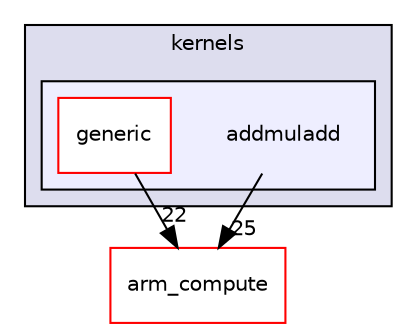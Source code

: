 digraph "src/cpu/kernels/addmuladd" {
  compound=true
  node [ fontsize="10", fontname="Helvetica"];
  edge [ labelfontsize="10", labelfontname="Helvetica"];
  subgraph clusterdir_1de7bcbbdec2bf3559cb3c688662d4f5 {
    graph [ bgcolor="#ddddee", pencolor="black", label="kernels" fontname="Helvetica", fontsize="10", URL="dir_1de7bcbbdec2bf3559cb3c688662d4f5.xhtml"]
  subgraph clusterdir_aee67d0e886ff83db98501018f2989c4 {
    graph [ bgcolor="#eeeeff", pencolor="black", label="" URL="dir_aee67d0e886ff83db98501018f2989c4.xhtml"];
    dir_aee67d0e886ff83db98501018f2989c4 [shape=plaintext label="addmuladd"];
  dir_591370e390cd0164f31c67a3dd5027ba [shape=box label="generic" fillcolor="white" style="filled" color="red" URL="dir_591370e390cd0164f31c67a3dd5027ba.xhtml"];
  }
  }
  dir_214608ef36d61442cb2b0c1c4e9a7def [shape=box label="arm_compute" fillcolor="white" style="filled" color="red" URL="dir_214608ef36d61442cb2b0c1c4e9a7def.xhtml"];
  dir_aee67d0e886ff83db98501018f2989c4->dir_214608ef36d61442cb2b0c1c4e9a7def [headlabel="25", labeldistance=1.5 headhref="dir_000377_000000.xhtml"];
  dir_591370e390cd0164f31c67a3dd5027ba->dir_214608ef36d61442cb2b0c1c4e9a7def [headlabel="22", labeldistance=1.5 headhref="dir_000424_000000.xhtml"];
}
